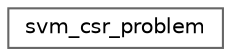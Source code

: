 digraph "Graphical Class Hierarchy"
{
 // LATEX_PDF_SIZE
  bgcolor="transparent";
  edge [fontname=Helvetica,fontsize=10,labelfontname=Helvetica,labelfontsize=10];
  node [fontname=Helvetica,fontsize=10,shape=box,height=0.2,width=0.4];
  rankdir="LR";
  Node0 [id="Node000000",label="svm_csr_problem",height=0.2,width=0.4,color="grey40", fillcolor="white", style="filled",URL="$dc/d30/structsvm__csr__problem.html",tooltip=" "];
}
